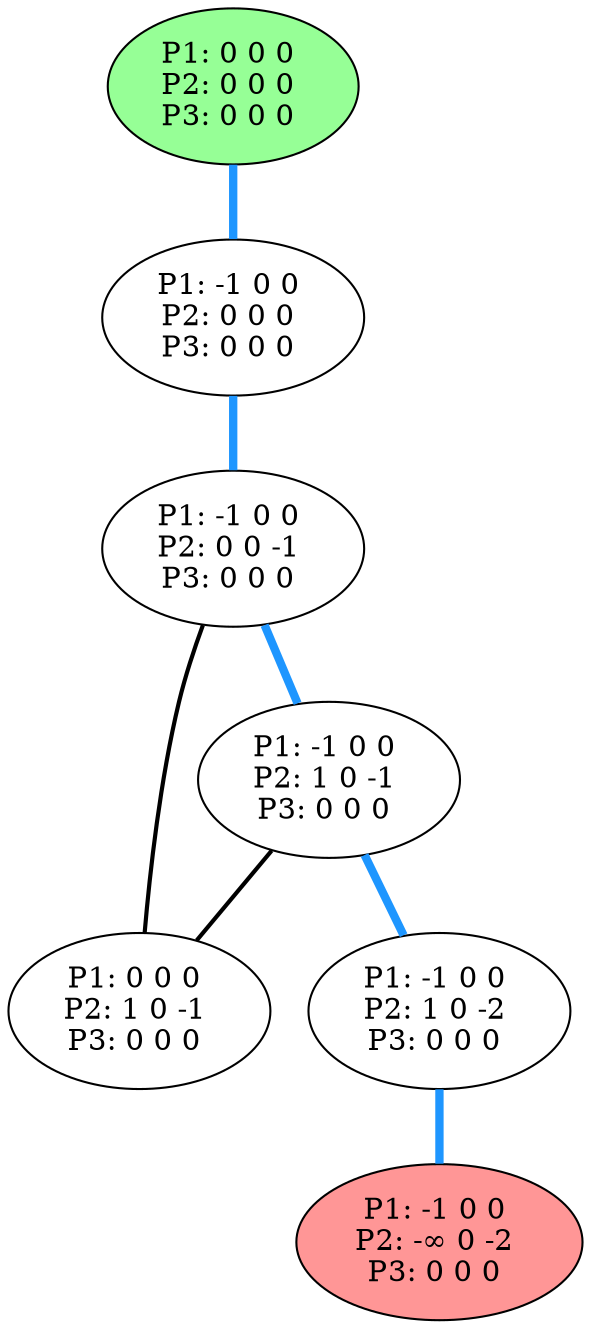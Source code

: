 graph G {
color = "black"
0 [label = "P1: 0 0 0 
P2: 0 0 0 
P3: 0 0 0 
",  style="filled", fillcolor = "#96FF96"];
1 [label = "P1: -1 0 0 
P2: 0 0 0 
P3: 0 0 0 
"];
2 [label = "P1: -1 0 0 
P2: 0 0 -1 
P3: 0 0 0 
"];
3 [label = "P1: -1 0 0 
P2: 1 0 -1 
P3: 0 0 0 
"];
4 [label = "P1: 0 0 0 
P2: 1 0 -1 
P3: 0 0 0 
"];
5 [label = "P1: -1 0 0 
P2: 1 0 -2 
P3: 0 0 0 
"];
55 [label = "P1: -1 0 0 
P2: -∞ 0 -2 
P3: 0 0 0 
",  style="filled", fillcolor = "#FF9696"];
edge [style=bold];
0 -- 1 [color="#1E96FF", penwidth=4.0];

1 -- 2 [color="#1E96FF", penwidth=4.0];

2 -- 3 [color="#1E96FF", penwidth=4.0];
2 -- 4 [color=black];

3 -- 4 [color=black];
3 -- 5 [color="#1E96FF", penwidth=4.0];



5 -- 55 [color="#1E96FF", penwidth=4.0];
}
